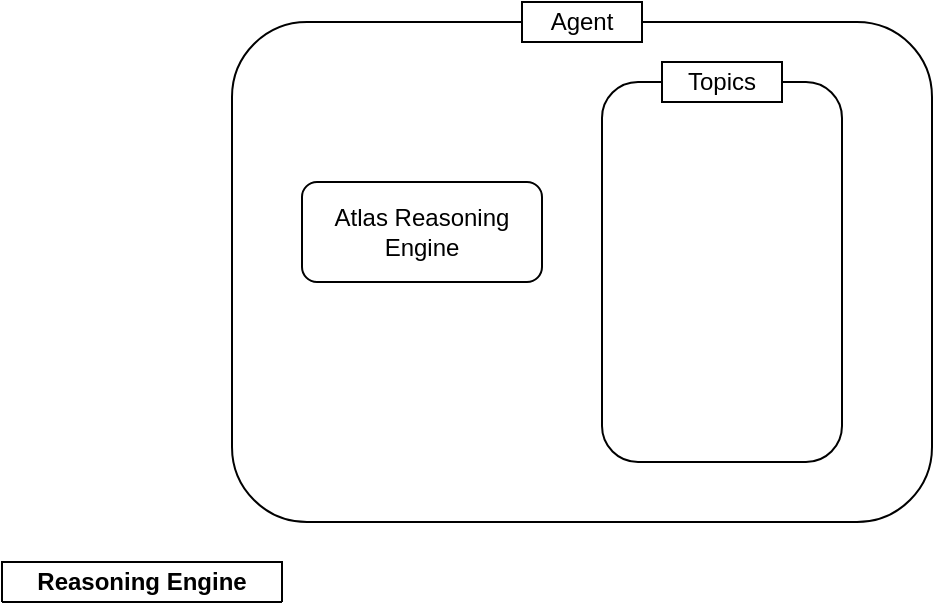 <mxfile version="28.0.7">
  <diagram name="Page-1" id="6iwwGXpmAHg7_HQ9iEz2">
    <mxGraphModel dx="528" dy="322" grid="1" gridSize="10" guides="1" tooltips="1" connect="1" arrows="1" fold="1" page="1" pageScale="1" pageWidth="827" pageHeight="1169" math="0" shadow="0">
      <root>
        <mxCell id="0" />
        <mxCell id="1" parent="0" />
        <mxCell id="oNLKm26VDQYCc33M_KwG-1" value="" style="rounded=1;whiteSpace=wrap;html=1;" vertex="1" parent="1">
          <mxGeometry x="145" y="150" width="350" height="250" as="geometry" />
        </mxCell>
        <mxCell id="oNLKm26VDQYCc33M_KwG-3" value="Agent" style="rounded=0;whiteSpace=wrap;html=1;" vertex="1" parent="1">
          <mxGeometry x="290" y="140" width="60" height="20" as="geometry" />
        </mxCell>
        <mxCell id="oNLKm26VDQYCc33M_KwG-6" value="Reasoning Engine" style="swimlane;whiteSpace=wrap;html=1;" vertex="1" collapsed="1" parent="1">
          <mxGeometry x="30" y="420" width="140" height="20" as="geometry">
            <mxRectangle x="250" y="230" width="140" height="200" as="alternateBounds" />
          </mxGeometry>
        </mxCell>
        <mxCell id="oNLKm26VDQYCc33M_KwG-7" value="Atlas Reasoning Engine" style="rounded=1;whiteSpace=wrap;html=1;" vertex="1" parent="1">
          <mxGeometry x="180" y="230" width="120" height="50" as="geometry" />
        </mxCell>
        <mxCell id="oNLKm26VDQYCc33M_KwG-8" value="" style="rounded=1;whiteSpace=wrap;html=1;" vertex="1" parent="1">
          <mxGeometry x="330" y="180" width="120" height="190" as="geometry" />
        </mxCell>
        <mxCell id="oNLKm26VDQYCc33M_KwG-9" value="Topics" style="rounded=0;whiteSpace=wrap;html=1;" vertex="1" parent="1">
          <mxGeometry x="360" y="170" width="60" height="20" as="geometry" />
        </mxCell>
      </root>
    </mxGraphModel>
  </diagram>
</mxfile>
